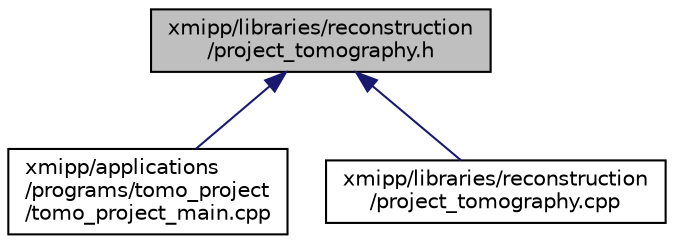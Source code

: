 digraph "xmipp/libraries/reconstruction/project_tomography.h"
{
  edge [fontname="Helvetica",fontsize="10",labelfontname="Helvetica",labelfontsize="10"];
  node [fontname="Helvetica",fontsize="10",shape=record];
  Node92 [label="xmipp/libraries/reconstruction\l/project_tomography.h",height=0.2,width=0.4,color="black", fillcolor="grey75", style="filled", fontcolor="black"];
  Node92 -> Node93 [dir="back",color="midnightblue",fontsize="10",style="solid",fontname="Helvetica"];
  Node93 [label="xmipp/applications\l/programs/tomo_project\l/tomo_project_main.cpp",height=0.2,width=0.4,color="black", fillcolor="white", style="filled",URL="$tomo__project__main_8cpp.html"];
  Node92 -> Node94 [dir="back",color="midnightblue",fontsize="10",style="solid",fontname="Helvetica"];
  Node94 [label="xmipp/libraries/reconstruction\l/project_tomography.cpp",height=0.2,width=0.4,color="black", fillcolor="white", style="filled",URL="$project__tomography_8cpp.html"];
}
